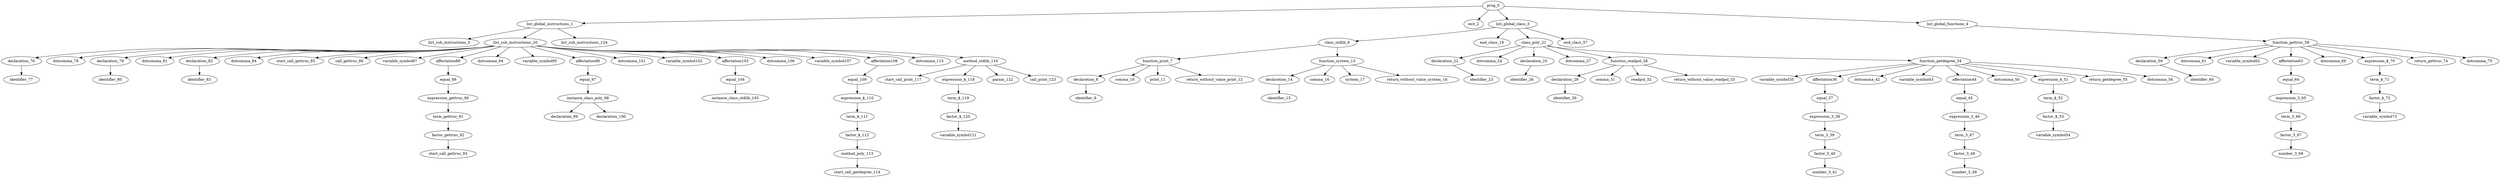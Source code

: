 digraph ats {
ordering=out;
prog0 [label="prog_0"];
list_global_instructions1 [label="list_global_instructions_1"];
exit2 [label="exit_2"];
list_global_class3 [label="list_global_class_3"];
list_global_functions4 [label="list_global_functions_4"];
list_sub_instructions5 [label="list_sub_instructions_5"];
class6 [label="class_stdlib_6"];
function7 [label="function_print_7"];
declaration8 [label="declaration_8"];
identifier9 [label="identifier_9"];
comma10 [label="comma_10"];
print11 [label="print_11"];
return_without_value12 [label="return_without_value_print_12"];
function13 [label="function_system_13"];
declaration14 [label="declaration_14"];
identifier15 [label="identifier_15"];
comma16 [label="comma_16"];
system17 [label="system_17"];
return_without_value18 [label="return_without_value_system_18"];
end_class19 [label="end_class_19"];
list_sub_instructions20 [label="list_sub_instructions_20"];
class21 [label="class_poly_21"];
declaration22 [label="declaration_22"];
identifier23 [label="identifier_23"];
dotcomma24 [label="dotcomma_24"];
declaration25 [label="declaration_25"];
identifier26 [label="identifier_26"];
dotcomma27 [label="dotcomma_27"];
function28 [label="function_readpol_28"];
declaration29 [label="declaration_29"];
identifier30 [label="identifier_30"];
comma31 [label="comma_31"];
readpol32 [label="readpol_32"];
return_without_value33 [label="return_without_value_readpol_33"];
function34 [label="function_getdegree_34"];
equal37 [label="equal_37"];
expression38 [label="expression_3_38"];
term39 [label="term_3_39"];
factor40 [label="factor_3_40"];
number41 [label="number_3_41"];
dotcomma42 [label="dotcomma_42"];
equal45 [label="equal_45"];
expression46 [label="expression_3_46"];
term47 [label="term_3_47"];
factor48 [label="factor_3_48"];
number49 [label="number_3_49"];
dotcomma50 [label="dotcomma_50"];
expression51 [label="expression_$_51"];
term52 [label="term_$_52"];
factor53 [label="factor_$_53"];
return55 [label="return_getdegree_55"];
dotcomma56 [label="dotcomma_56"];
end_class57 [label="end_class_57"];
function58 [label="function_gettruc_58"];
declaration59 [label="declaration_59"];
identifier60 [label="identifier_60"];
dotcomma61 [label="dotcomma_61"];
equal64 [label="equal_64"];
expression65 [label="expression_3_65"];
term66 [label="term_3_66"];
factor67 [label="factor_3_67"];
number68 [label="number_3_68"];
dotcomma69 [label="dotcomma_69"];
expression70 [label="expression_$_70"];
term71 [label="term_$_71"];
factor72 [label="factor_$_72"];
return74 [label="return_gettruc_74"];
dotcomma75 [label="dotcomma_75"];
declaration76 [label="declaration_76"];
identifier77 [label="identifier_77"];
dotcomma78 [label="dotcomma_78"];
declaration79 [label="declaration_79"];
identifier80 [label="identifier_80"];
dotcomma81 [label="dotcomma_81"];
declaration82 [label="declaration_82"];
identifier83 [label="identifier_83"];
dotcomma84 [label="dotcomma_84"];
start_call85 [label="start_call_gettruc_85"];
call86 [label="call_gettruc_86"];
equal89 [label="equal_89"];
expression90 [label="expression_gettruc_90"];
term91 [label="term_gettruc_91"];
factor92 [label="factor_gettruc_92"];
start_call93 [label="start_call_gettruc_93"];
dotcomma94 [label="dotcomma_94"];
equal97 [label="equal_97"];
instance_class98 [label="instance_class_poly_98"];
declaration99 [label="declaration_99"];
declaration100 [label="declaration_100"];
dotcomma101 [label="dotcomma_101"];
equal104 [label="equal_104"];
instance_class105 [label="instance_class_stdlib_105"];
dotcomma106 [label="dotcomma_106"];
equal109 [label="equal_109"];
expression110 [label="expression_$_110"];
term111 [label="term_$_111"];
factor112 [label="factor_$_112"];
method113 [label="method_poly_113"];
start_call114 [label="start_call_getdegree_114"];
dotcomma115 [label="dotcomma_115"];
method116 [label="method_stdlib_116"];
start_call117 [label="start_call_print_117"];
expression118 [label="expression_$_118"];
term119 [label="term_$_119"];
factor120 [label="factor_$_120"];
param122 [label="param_122"];
call123 [label="call_print_123"];
list_sub_instructions124 [label="list_sub_instructions_124"];
prog0->list_global_instructions1;
list_global_instructions1->list_sub_instructions5;
list_global_instructions1->list_sub_instructions20;
list_sub_instructions20->declaration76;
declaration76->identifier77;
list_sub_instructions20->dotcomma78;
list_sub_instructions20->declaration79;
declaration79->identifier80;
list_sub_instructions20->dotcomma81;
list_sub_instructions20->declaration82;
declaration82->identifier83;
list_sub_instructions20->dotcomma84;
list_sub_instructions20->start_call85;
list_sub_instructions20->call86;
list_sub_instructions20->variable_symbol87;
list_sub_instructions20->affectation88;
affectation88->equal89;
equal89->expression90;
expression90->term91;
term91->factor92;
factor92->start_call93;
list_sub_instructions20->dotcomma94;
list_sub_instructions20->variable_symbol95;
list_sub_instructions20->affectation96;
affectation96->equal97;
equal97->instance_class98;
instance_class98->declaration99;
instance_class98->declaration100;
list_sub_instructions20->dotcomma101;
list_sub_instructions20->variable_symbol102;
list_sub_instructions20->affectation103;
affectation103->equal104;
equal104->instance_class105;
list_sub_instructions20->dotcomma106;
list_sub_instructions20->variable_symbol107;
list_sub_instructions20->affectation108;
affectation108->equal109;
equal109->expression110;
expression110->term111;
term111->factor112;
factor112->method113;
method113->start_call114;
list_sub_instructions20->dotcomma115;
list_sub_instructions20->method116;
method116->start_call117;
method116->expression118;
expression118->term119;
term119->factor120;
factor120->variable_symbol121;
method116->param122;
method116->call123;
list_global_instructions1->list_sub_instructions124;
prog0->exit2;
prog0->list_global_class3;
list_global_class3->class6;
class6->function7;
function7->declaration8;
declaration8->identifier9;
function7->comma10;
function7->print11;
function7->return_without_value12;
class6->function13;
function13->declaration14;
declaration14->identifier15;
function13->comma16;
function13->system17;
function13->return_without_value18;
list_global_class3->end_class19;
list_global_class3->class21;
class21->declaration22;
declaration22->identifier23;
class21->dotcomma24;
class21->declaration25;
declaration25->identifier26;
class21->dotcomma27;
class21->function28;
function28->declaration29;
declaration29->identifier30;
function28->comma31;
function28->readpol32;
function28->return_without_value33;
class21->function34;
function34->variable_symbol35;
function34->affectation36;
affectation36->equal37;
equal37->expression38;
expression38->term39;
term39->factor40;
factor40->number41;
function34->dotcomma42;
function34->variable_symbol43;
function34->affectation44;
affectation44->equal45;
equal45->expression46;
expression46->term47;
term47->factor48;
factor48->number49;
function34->dotcomma50;
function34->expression51;
expression51->term52;
term52->factor53;
factor53->variable_symbol54;
function34->return55;
function34->dotcomma56;
list_global_class3->end_class57;
prog0->list_global_functions4;
list_global_functions4->function58;
function58->declaration59;
declaration59->identifier60;
function58->dotcomma61;
function58->variable_symbol62;
function58->affectation63;
affectation63->equal64;
equal64->expression65;
expression65->term66;
term66->factor67;
factor67->number68;
function58->dotcomma69;
function58->expression70;
expression70->term71;
term71->factor72;
factor72->variable_symbol73;
function58->return74;
function58->dotcomma75;


}